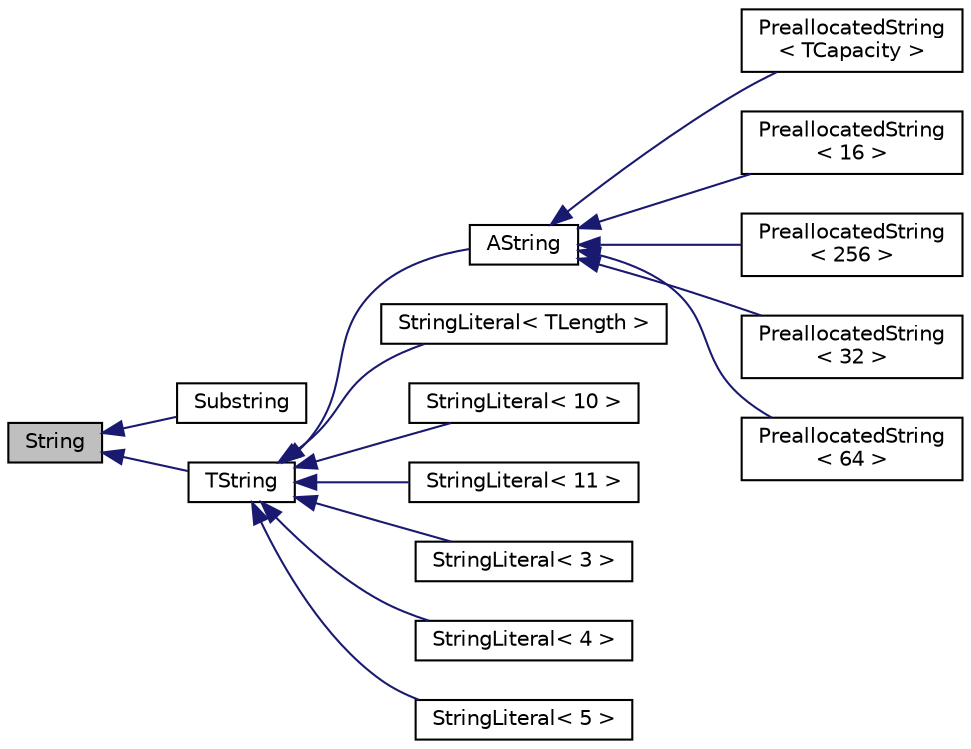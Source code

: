 digraph "String"
{
  edge [fontname="Helvetica",fontsize="10",labelfontname="Helvetica",labelfontsize="10"];
  node [fontname="Helvetica",fontsize="10",shape=record];
  rankdir="LR";
  Node1 [label="String",height=0.2,width=0.4,color="black", fillcolor="grey75", style="filled", fontcolor="black"];
  Node1 -> Node2 [dir="back",color="midnightblue",fontsize="10",style="solid",fontname="Helvetica"];
  Node2 [label="Substring",height=0.2,width=0.4,color="black", fillcolor="white", style="filled",URL="$classaworx_1_1lib_1_1strings_1_1Substring.html"];
  Node1 -> Node3 [dir="back",color="midnightblue",fontsize="10",style="solid",fontname="Helvetica"];
  Node3 [label="TString",height=0.2,width=0.4,color="black", fillcolor="white", style="filled",URL="$classaworx_1_1lib_1_1strings_1_1TString.html"];
  Node3 -> Node4 [dir="back",color="midnightblue",fontsize="10",style="solid",fontname="Helvetica"];
  Node4 [label="AString",height=0.2,width=0.4,color="black", fillcolor="white", style="filled",URL="$classaworx_1_1lib_1_1strings_1_1AString.html"];
  Node4 -> Node5 [dir="back",color="midnightblue",fontsize="10",style="solid",fontname="Helvetica"];
  Node5 [label="PreallocatedString\l\< TCapacity \>",height=0.2,width=0.4,color="black", fillcolor="white", style="filled",URL="$classaworx_1_1lib_1_1strings_1_1PreallocatedString.html"];
  Node4 -> Node6 [dir="back",color="midnightblue",fontsize="10",style="solid",fontname="Helvetica"];
  Node6 [label="PreallocatedString\l\< 16 \>",height=0.2,width=0.4,color="black", fillcolor="white", style="filled",URL="$classaworx_1_1lib_1_1strings_1_1PreallocatedString.html"];
  Node4 -> Node7 [dir="back",color="midnightblue",fontsize="10",style="solid",fontname="Helvetica"];
  Node7 [label="PreallocatedString\l\< 256 \>",height=0.2,width=0.4,color="black", fillcolor="white", style="filled",URL="$classaworx_1_1lib_1_1strings_1_1PreallocatedString.html"];
  Node4 -> Node8 [dir="back",color="midnightblue",fontsize="10",style="solid",fontname="Helvetica"];
  Node8 [label="PreallocatedString\l\< 32 \>",height=0.2,width=0.4,color="black", fillcolor="white", style="filled",URL="$classaworx_1_1lib_1_1strings_1_1PreallocatedString.html"];
  Node4 -> Node9 [dir="back",color="midnightblue",fontsize="10",style="solid",fontname="Helvetica"];
  Node9 [label="PreallocatedString\l\< 64 \>",height=0.2,width=0.4,color="black", fillcolor="white", style="filled",URL="$classaworx_1_1lib_1_1strings_1_1PreallocatedString.html"];
  Node3 -> Node10 [dir="back",color="midnightblue",fontsize="10",style="solid",fontname="Helvetica"];
  Node10 [label="StringLiteral\< TLength \>",height=0.2,width=0.4,color="black", fillcolor="white", style="filled",URL="$classaworx_1_1lib_1_1strings_1_1StringLiteral.html"];
  Node3 -> Node11 [dir="back",color="midnightblue",fontsize="10",style="solid",fontname="Helvetica"];
  Node11 [label="StringLiteral\< 10 \>",height=0.2,width=0.4,color="black", fillcolor="white", style="filled",URL="$classaworx_1_1lib_1_1strings_1_1StringLiteral.html"];
  Node3 -> Node12 [dir="back",color="midnightblue",fontsize="10",style="solid",fontname="Helvetica"];
  Node12 [label="StringLiteral\< 11 \>",height=0.2,width=0.4,color="black", fillcolor="white", style="filled",URL="$classaworx_1_1lib_1_1strings_1_1StringLiteral.html"];
  Node3 -> Node13 [dir="back",color="midnightblue",fontsize="10",style="solid",fontname="Helvetica"];
  Node13 [label="StringLiteral\< 3 \>",height=0.2,width=0.4,color="black", fillcolor="white", style="filled",URL="$classaworx_1_1lib_1_1strings_1_1StringLiteral.html"];
  Node3 -> Node14 [dir="back",color="midnightblue",fontsize="10",style="solid",fontname="Helvetica"];
  Node14 [label="StringLiteral\< 4 \>",height=0.2,width=0.4,color="black", fillcolor="white", style="filled",URL="$classaworx_1_1lib_1_1strings_1_1StringLiteral.html"];
  Node3 -> Node15 [dir="back",color="midnightblue",fontsize="10",style="solid",fontname="Helvetica"];
  Node15 [label="StringLiteral\< 5 \>",height=0.2,width=0.4,color="black", fillcolor="white", style="filled",URL="$classaworx_1_1lib_1_1strings_1_1StringLiteral.html"];
}

